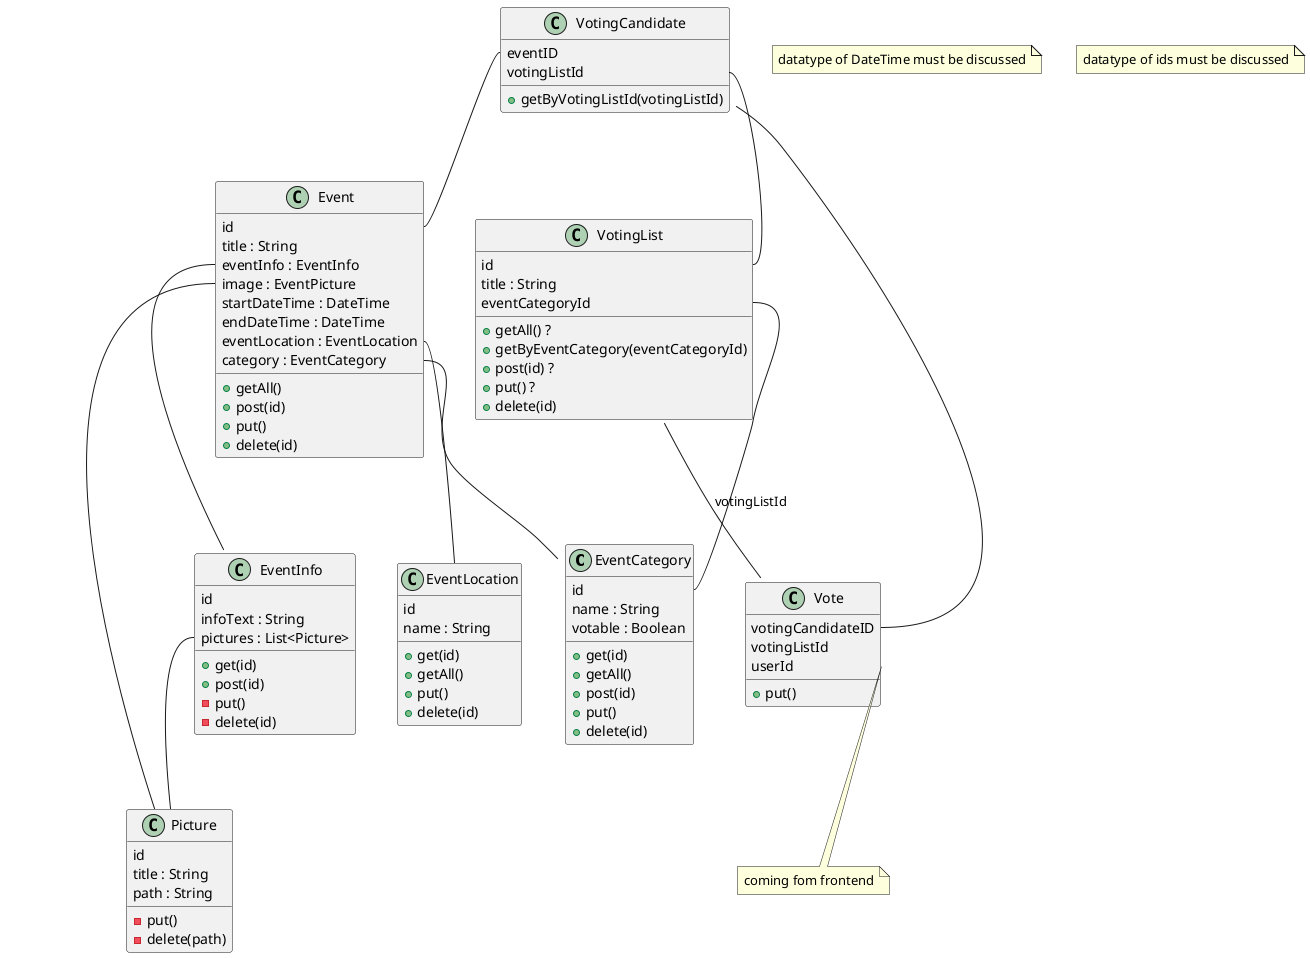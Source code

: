 @startuml

class EventCategory{
    id
    name : String
    votable : Boolean
    + get(id)
    + getAll()
    + post(id)
    + put()
    + delete(id)
}

class Event{
    id
    title : String
    eventInfo : EventInfo
    image : EventPicture
    startDateTime : DateTime
    endDateTime : DateTime
    eventLocation : EventLocation
    category : EventCategory
        + getAll()
        + post(id)
        + put()
        + delete(id)
}

class EventInfo{
    id
    infoText : String
    pictures : List<Picture>
    + get(id)
    + post(id)
    - put()
    - delete(id)
}

class Picture{
    id
    title : String
    path : String
    - put()
    - delete(path)
}

class EventLocation{
    id
    name : String
    + get(id)
    + getAll()
    + put()
    + delete(id)
}

class Vote{
    votingCandidateID
    votingListId
    userId
    + put()
}

class VotingCandidate{
    eventID
    votingListId
    + getByVotingListId(votingListId)
}

class VotingList{
    id
    title : String
    eventCategoryId
    + getAll() ?
    + getByEventCategory(eventCategoryId)
    + post(id) ?
    + put() ?
    + delete(id)
}

note "datatype of DateTime must be discussed" as N3
note "datatype of ids must be discussed" as N2
note "coming fom frontend" as N1

Event::image -- Picture
Event::eventLocation -- EventLocation
Event::category -- EventCategory
Event::eventInfo -- EventInfo
EventInfo::pictures -- Picture
Vote::votingCandidateID -- VotingCandidate::id
Vote::userId -- N1
VotingCandidate::eventID -- Event::id
VotingCandidate::votingListId -- VotingList::id
VotingList::eventCategoryId -- EventCategory::id
VotingList::votingListId -- Vote:votingListId





@enduml